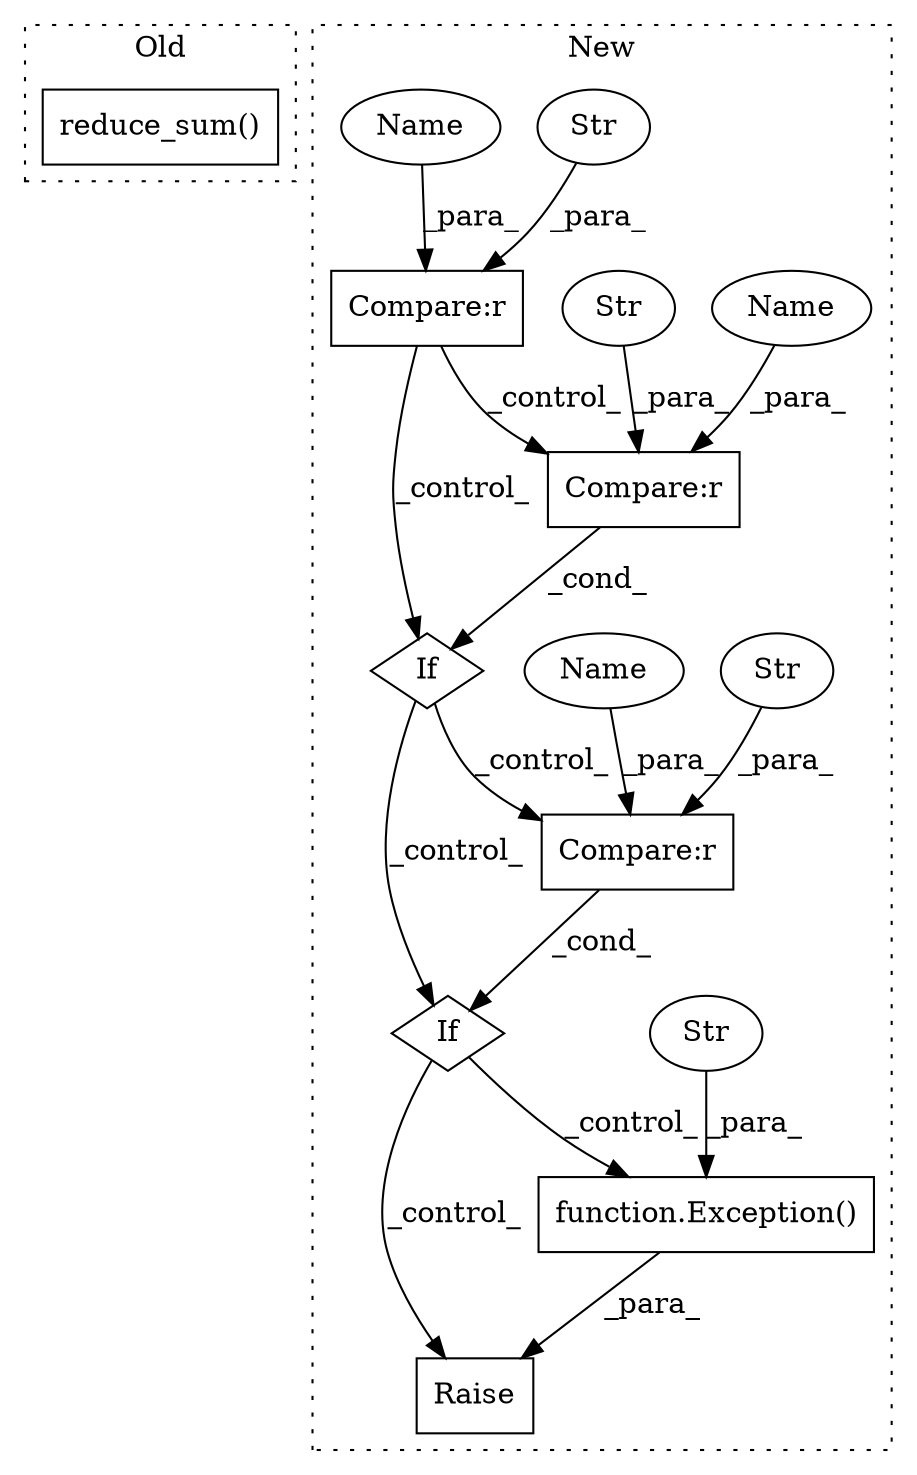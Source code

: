 digraph G {
subgraph cluster0 {
1 [label="reduce_sum()" a="75" s="6378,6434" l="27,1" shape="box"];
label = "Old";
style="dotted";
}
subgraph cluster1 {
2 [label="function.Exception()" a="75" s="5334,5397" l="10,1" shape="box"];
3 [label="If" a="96" s="5250" l="0" shape="diamond"];
4 [label="Str" a="66" s="5344" l="53" shape="ellipse"];
5 [label="Raise" a="91" s="5328" l="6" shape="box"];
6 [label="If" a="96" s="5154" l="0" shape="diamond"];
7 [label="Compare:r" a="40" s="5250" l="19" shape="box"];
8 [label="Str" a="66" s="5263" l="6" shape="ellipse"];
9 [label="Compare:r" a="40" s="5154" l="18" shape="box"];
10 [label="Str" a="66" s="5167" l="5" shape="ellipse"];
11 [label="Compare:r" a="40" s="5056" l="19" shape="box"];
12 [label="Str" a="66" s="5069" l="6" shape="ellipse"];
13 [label="Name" a="87" s="5250" l="9" shape="ellipse"];
14 [label="Name" a="87" s="5056" l="9" shape="ellipse"];
15 [label="Name" a="87" s="5154" l="9" shape="ellipse"];
label = "New";
style="dotted";
}
2 -> 5 [label="_para_"];
3 -> 5 [label="_control_"];
3 -> 2 [label="_control_"];
4 -> 2 [label="_para_"];
6 -> 7 [label="_control_"];
6 -> 3 [label="_control_"];
7 -> 3 [label="_cond_"];
8 -> 7 [label="_para_"];
9 -> 6 [label="_cond_"];
10 -> 9 [label="_para_"];
11 -> 9 [label="_control_"];
11 -> 6 [label="_control_"];
12 -> 11 [label="_para_"];
13 -> 7 [label="_para_"];
14 -> 11 [label="_para_"];
15 -> 9 [label="_para_"];
}